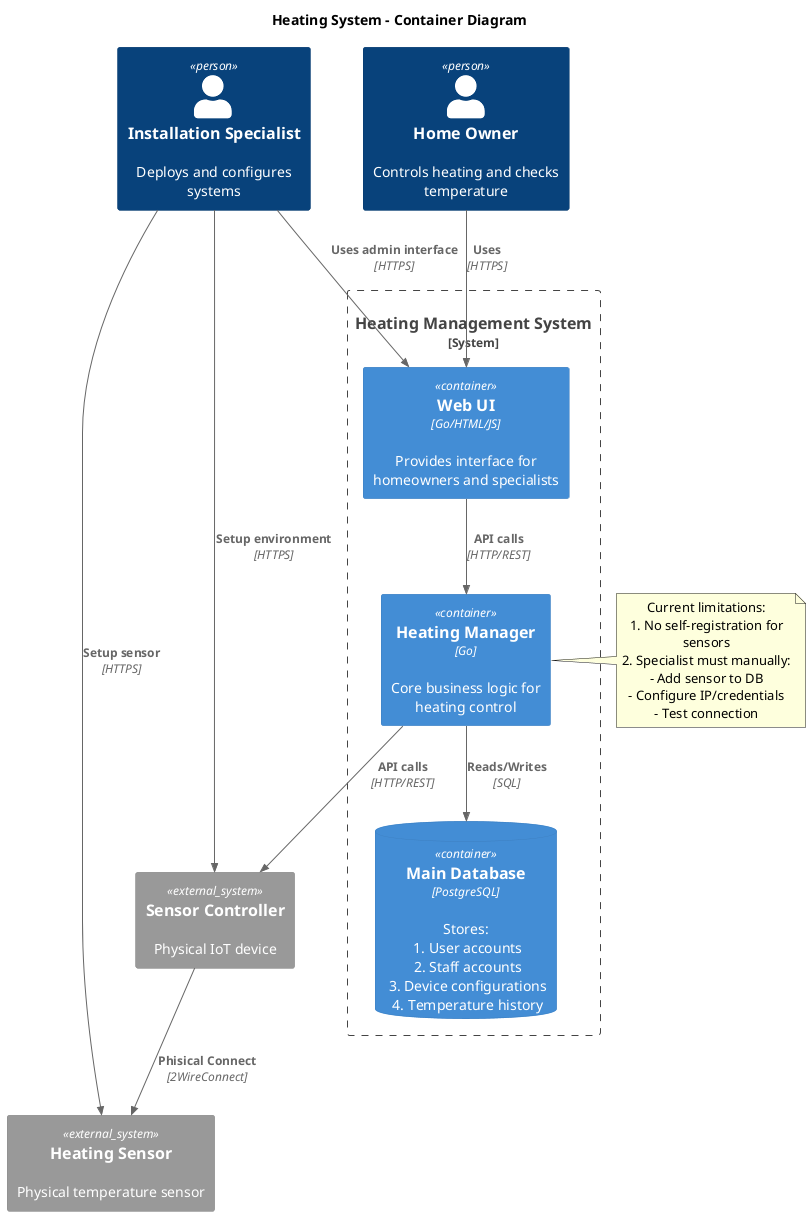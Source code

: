 @startuml Heating System - Container Diagram
!include <C4/C4_Container>
' !include https://raw.githubusercontent.com/plantuml-stdlib/C4-PlantUML/master/C4_Container.puml

title Heating System - Container Diagram

Person(owner, "Home Owner", "Controls heating and checks temperature")
Person(specialist, "Installation Specialist", "Deploys and configures systems")

System_Boundary(heating_system, "Heating Management System") {
    Container(web_ui, "Web UI", "Go/HTML/JS", "Provides interface for homeowners and specialists")
    Container(heating_manager, "Heating Manager", "Go", "Core business logic for heating control")
    ContainerDb(main_db, "Main Database", "PostgreSQL", "Stores:\n 1. User accounts\n 2. Staff accounts\n 3. Device configurations\n 4. Temperature history")    
}
System_Ext(sensor_controller, "Sensor Controller", "Physical IoT device")
System_Ext(sensor, "Heating Sensor", "Physical temperature sensor")

' Relationships
Rel(owner, web_ui, "Uses", "HTTPS")
Rel(specialist, web_ui, "Uses admin interface", "HTTPS")
Rel(specialist, sensor_controller, "Setup environment", "HTTPS")
Rel(specialist, sensor, "Setup sensor", "HTTPS")

Rel(web_ui, heating_manager, "API calls", "HTTP/REST")

Rel(heating_manager, main_db, "Reads/Writes", "SQL")
Rel(heating_manager, sensor_controller, "API calls", "HTTP/REST")
Rel(sensor_controller, sensor, "Phisical Connect", "2WireConnect")

' Deployment note
note right of heating_manager
    Current limitations:
    1. No self-registration for sensors
    2. Specialist must manually:
    - Add sensor to DB
    - Configure IP/credentials
    - Test connection
end note

@enduml